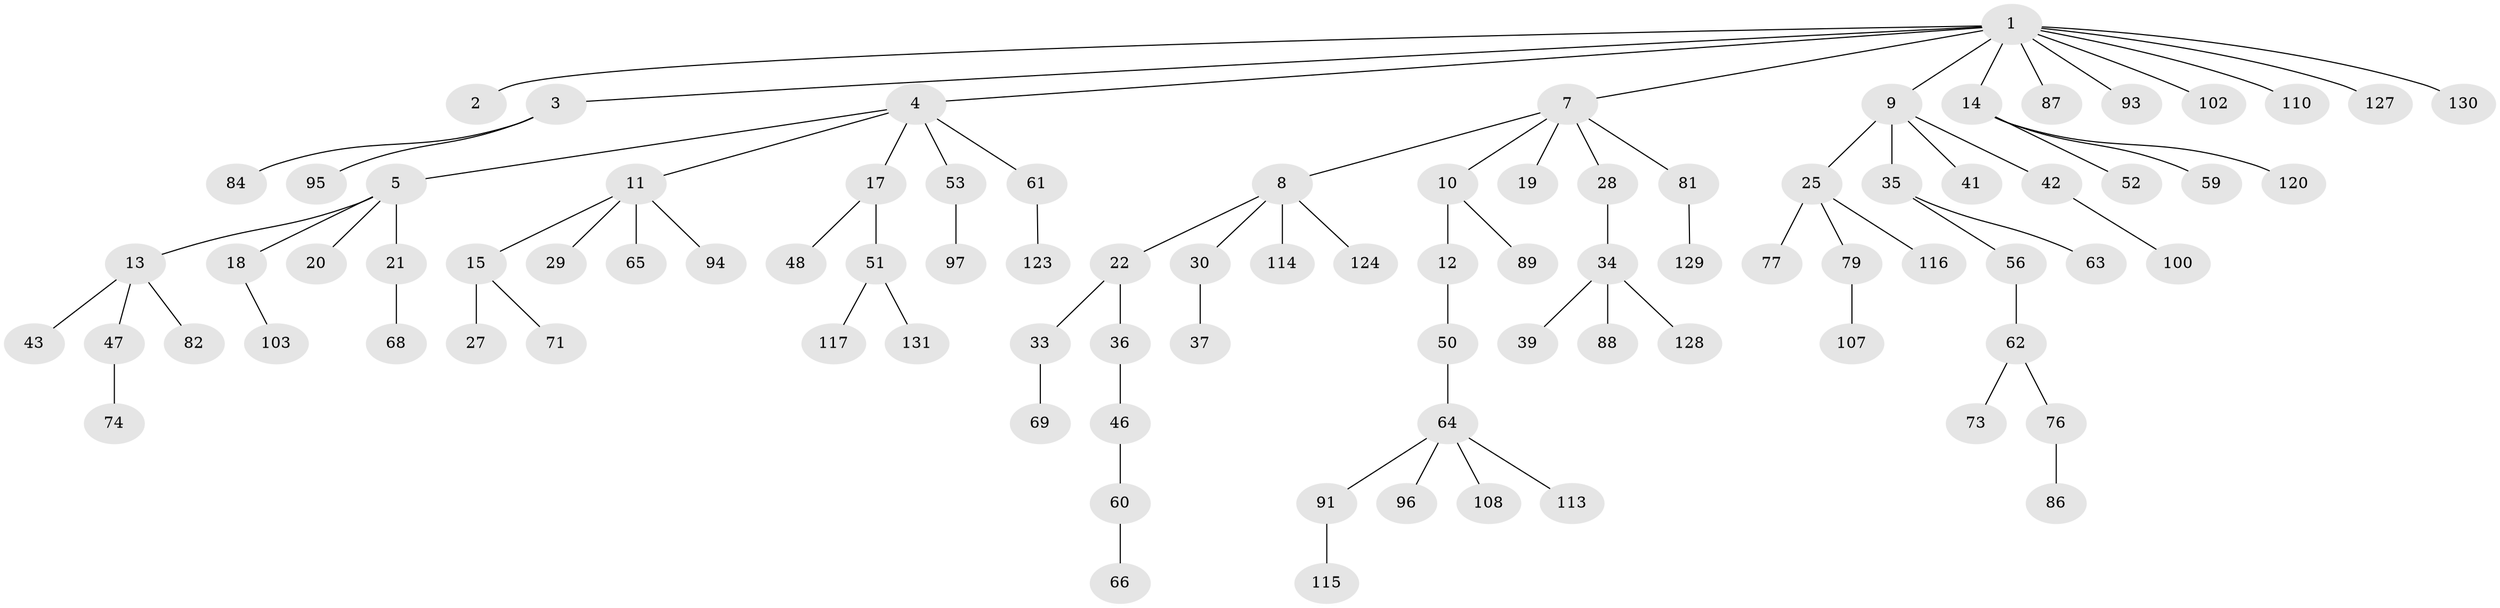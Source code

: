 // original degree distribution, {11: 0.007633587786259542, 2: 0.2824427480916031, 3: 0.12213740458015267, 6: 0.015267175572519083, 7: 0.007633587786259542, 5: 0.030534351145038167, 4: 0.04580152671755725, 1: 0.48854961832061067}
// Generated by graph-tools (version 1.1) at 2025/42/03/06/25 10:42:06]
// undirected, 90 vertices, 89 edges
graph export_dot {
graph [start="1"]
  node [color=gray90,style=filled];
  1 [super="+16"];
  2 [super="+23"];
  3 [super="+72"];
  4 [super="+6"];
  5 [super="+125"];
  7 [super="+90"];
  8;
  9 [super="+26"];
  10 [super="+80"];
  11 [super="+45"];
  12;
  13 [super="+24"];
  14 [super="+44"];
  15;
  17;
  18;
  19;
  20 [super="+54"];
  21;
  22 [super="+31"];
  25 [super="+32"];
  27;
  28;
  29;
  30 [super="+118"];
  33 [super="+40"];
  34 [super="+92"];
  35 [super="+38"];
  36;
  37;
  39;
  41 [super="+112"];
  42 [super="+55"];
  43;
  46 [super="+57"];
  47 [super="+49"];
  48;
  50 [super="+106"];
  51 [super="+70"];
  52 [super="+99"];
  53 [super="+83"];
  56 [super="+58"];
  59 [super="+67"];
  60;
  61 [super="+75"];
  62 [super="+98"];
  63;
  64 [super="+85"];
  65 [super="+126"];
  66 [super="+119"];
  68;
  69;
  71 [super="+78"];
  73;
  74 [super="+111"];
  76 [super="+109"];
  77 [super="+121"];
  79;
  81 [super="+122"];
  82;
  84;
  86;
  87;
  88 [super="+101"];
  89;
  91 [super="+104"];
  93;
  94;
  95;
  96;
  97 [super="+105"];
  100;
  102;
  103;
  107;
  108;
  110;
  113;
  114;
  115;
  116;
  117;
  120;
  123;
  124;
  127;
  128;
  129;
  130;
  131;
  1 -- 2;
  1 -- 3;
  1 -- 4;
  1 -- 7;
  1 -- 9;
  1 -- 14;
  1 -- 87;
  1 -- 93;
  1 -- 110;
  1 -- 130;
  1 -- 102;
  1 -- 127;
  3 -- 95;
  3 -- 84;
  4 -- 5;
  4 -- 11;
  4 -- 17;
  4 -- 61;
  4 -- 53;
  5 -- 13;
  5 -- 18;
  5 -- 20;
  5 -- 21;
  7 -- 8;
  7 -- 10;
  7 -- 19;
  7 -- 28;
  7 -- 81;
  8 -- 22;
  8 -- 30;
  8 -- 114;
  8 -- 124;
  9 -- 25;
  9 -- 42;
  9 -- 35;
  9 -- 41;
  10 -- 12;
  10 -- 89;
  11 -- 15;
  11 -- 29;
  11 -- 94;
  11 -- 65;
  12 -- 50;
  13 -- 47;
  13 -- 82;
  13 -- 43;
  14 -- 52;
  14 -- 59;
  14 -- 120;
  15 -- 27;
  15 -- 71;
  17 -- 48;
  17 -- 51;
  18 -- 103;
  21 -- 68;
  22 -- 33;
  22 -- 36;
  25 -- 77;
  25 -- 79;
  25 -- 116;
  28 -- 34;
  30 -- 37;
  33 -- 69;
  34 -- 39;
  34 -- 88;
  34 -- 128;
  35 -- 56;
  35 -- 63;
  36 -- 46;
  42 -- 100;
  46 -- 60;
  47 -- 74;
  50 -- 64;
  51 -- 117;
  51 -- 131;
  53 -- 97;
  56 -- 62;
  60 -- 66;
  61 -- 123;
  62 -- 73;
  62 -- 76;
  64 -- 91;
  64 -- 113;
  64 -- 108;
  64 -- 96;
  76 -- 86;
  79 -- 107;
  81 -- 129;
  91 -- 115;
}
